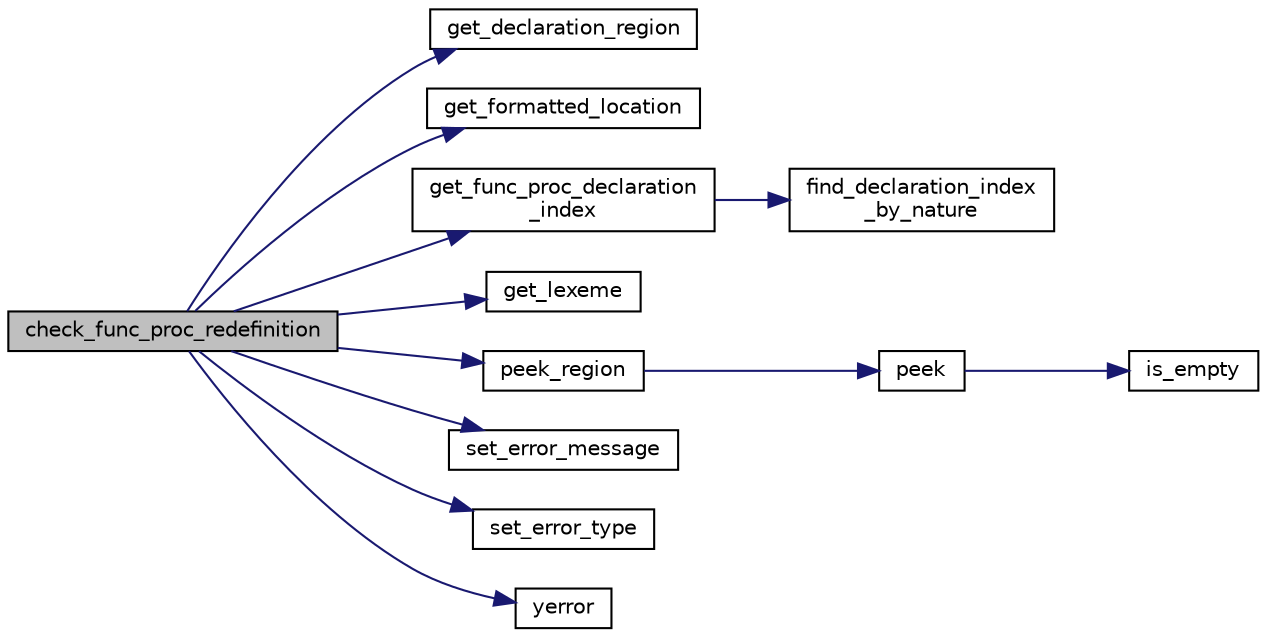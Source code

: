 digraph "check_func_proc_redefinition"
{
 // LATEX_PDF_SIZE
  edge [fontname="Helvetica",fontsize="10",labelfontname="Helvetica",labelfontsize="10"];
  node [fontname="Helvetica",fontsize="10",shape=record];
  rankdir="LR";
  Node1 [label="check_func_proc_redefinition",height=0.2,width=0.4,color="black", fillcolor="grey75", style="filled", fontcolor="black",tooltip="Checks if a function or procedure has been redefined."];
  Node1 -> Node2 [color="midnightblue",fontsize="10",style="solid",fontname="Helvetica"];
  Node2 [label="get_declaration_region",height=0.2,width=0.4,color="black", fillcolor="white", style="filled",URL="$dd/d3e/declaration__table_8c.html#a3a2a92436534333020848016833c3abc",tooltip="Gets the region of a declaration."];
  Node1 -> Node3 [color="midnightblue",fontsize="10",style="solid",fontname="Helvetica"];
  Node3 [label="get_formatted_location",height=0.2,width=0.4,color="black", fillcolor="white", style="filled",URL="$d0/d15/errors_8c.html#a68d1ccae372534af850e06d48b45d638",tooltip="Returns a formatted string containing the current file, line, and column."];
  Node1 -> Node4 [color="midnightblue",fontsize="10",style="solid",fontname="Helvetica"];
  Node4 [label="get_func_proc_declaration\l_index",height=0.2,width=0.4,color="black", fillcolor="white", style="filled",URL="$d0/d8b/func__proc__validation_8c.html#a1165dc252af5075d0e0b35c836d92315",tooltip="Retrieves the declaration index of a function or procedure."];
  Node4 -> Node5 [color="midnightblue",fontsize="10",style="solid",fontname="Helvetica"];
  Node5 [label="find_declaration_index\l_by_nature",height=0.2,width=0.4,color="black", fillcolor="white", style="filled",URL="$dc/de9/declaration__table_8h.html#a8d20d657d482952631adde5763e985c8",tooltip="Finds the index of a declaration with the specified lexicographic index and nature...."];
  Node1 -> Node6 [color="midnightblue",fontsize="10",style="solid",fontname="Helvetica"];
  Node6 [label="get_lexeme",height=0.2,width=0.4,color="black", fillcolor="white", style="filled",URL="$d0/d92/lexeme__table_8c.html#ab176cfe8b410c1f87237ed115a0d8df4",tooltip="Retrieves the lexeme at the given index."];
  Node1 -> Node7 [color="midnightblue",fontsize="10",style="solid",fontname="Helvetica"];
  Node7 [label="peek_region",height=0.2,width=0.4,color="black", fillcolor="white", style="filled",URL="$d3/d91/region__stack_8c.html#a367ecd3e3c76f083c2ef6b296cfa8030",tooltip="Peeks at the top region of the stack without removing it."];
  Node7 -> Node8 [color="midnightblue",fontsize="10",style="solid",fontname="Helvetica"];
  Node8 [label="peek",height=0.2,width=0.4,color="black", fillcolor="white", style="filled",URL="$d3/dbb/stack_8c.html#a9cf0786f5f2fb0c4c025b7e9bb552881",tooltip="Peeks at the top value of the stack without popping it."];
  Node8 -> Node9 [color="midnightblue",fontsize="10",style="solid",fontname="Helvetica"];
  Node9 [label="is_empty",height=0.2,width=0.4,color="black", fillcolor="white", style="filled",URL="$d3/dbb/stack_8c.html#aeda5460a4306b1c90f61ac5bf8ba49bc",tooltip="Checks if the stack is empty."];
  Node1 -> Node10 [color="midnightblue",fontsize="10",style="solid",fontname="Helvetica"];
  Node10 [label="set_error_message",height=0.2,width=0.4,color="black", fillcolor="white", style="filled",URL="$d0/d15/errors_8c.html#a4eba1d90a88e13e4b1beada48a1c2b9d",tooltip="Sets the error message of the provided Error struct."];
  Node1 -> Node11 [color="midnightblue",fontsize="10",style="solid",fontname="Helvetica"];
  Node11 [label="set_error_type",height=0.2,width=0.4,color="black", fillcolor="white", style="filled",URL="$d0/d15/errors_8c.html#aff32bbfac01af1967382165ffc1d5607",tooltip="Sets the error type of the provided Error struct."];
  Node1 -> Node12 [color="midnightblue",fontsize="10",style="solid",fontname="Helvetica"];
  Node12 [label="yerror",height=0.2,width=0.4,color="black", fillcolor="white", style="filled",URL="$d0/d15/errors_8c.html#a362b4d026b806baabf4d0654eea096a8",tooltip="Prints a formatted error message based on the provided Error struct and exits the program."];
}
